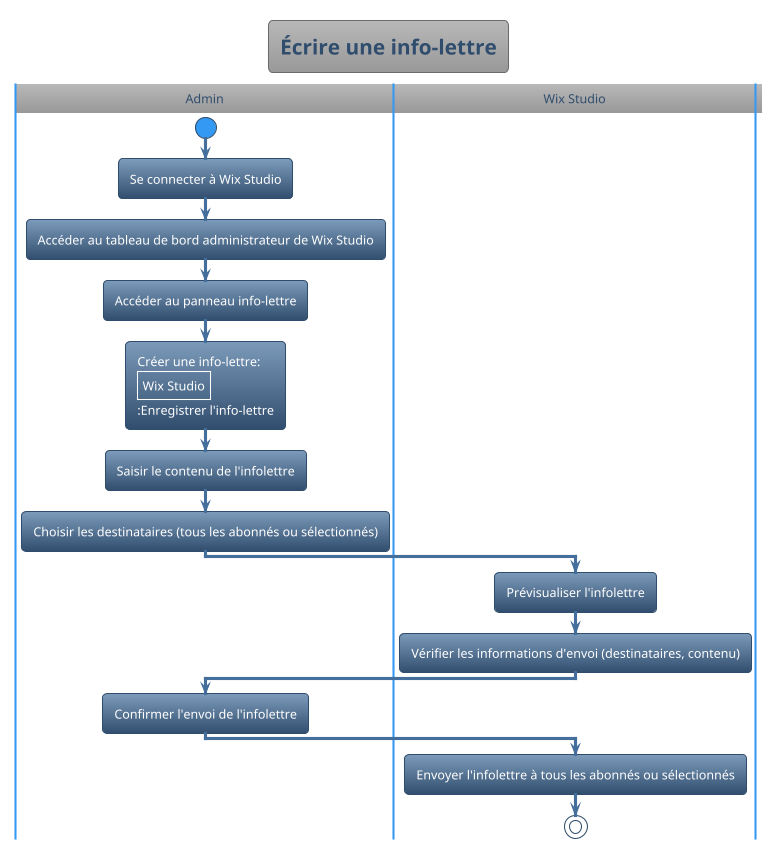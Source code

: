 @startuml
!theme spacelab
title Écrire une info-lettre
|Admin|
start
:Se connecter à Wix Studio;
:Accéder au tableau de bord administrateur de Wix Studio;
:Accéder au panneau info-lettre;
:Créer une info-lettre:
|Wix Studio|
:Enregistrer l'info-lettre;
|Admin|
:Saisir le contenu de l'infolettre;
:Choisir les destinataires (tous les abonnés ou sélectionnés);
|Wix Studio|
:Prévisualiser l'infolettre;
:Vérifier les informations d'envoi (destinataires, contenu);
|Admin|
:Confirmer l'envoi de l'infolettre;
|Wix Studio|
:Envoyer l'infolettre à tous les abonnés ou sélectionnés;
stop
@enduml
